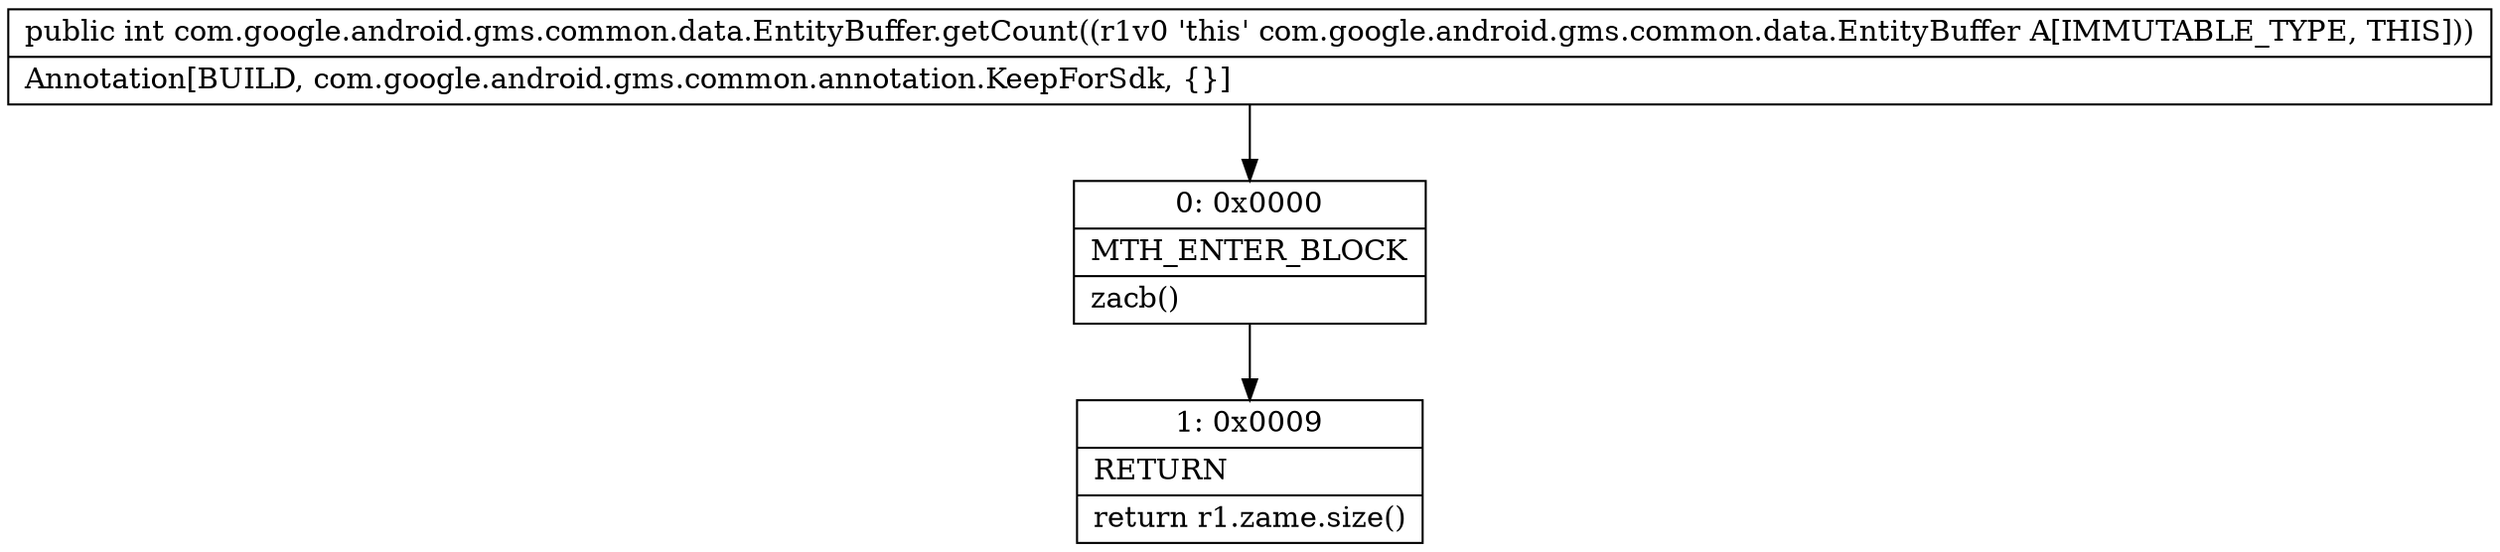 digraph "CFG forcom.google.android.gms.common.data.EntityBuffer.getCount()I" {
Node_0 [shape=record,label="{0\:\ 0x0000|MTH_ENTER_BLOCK\l|zacb()\l}"];
Node_1 [shape=record,label="{1\:\ 0x0009|RETURN\l|return r1.zame.size()\l}"];
MethodNode[shape=record,label="{public int com.google.android.gms.common.data.EntityBuffer.getCount((r1v0 'this' com.google.android.gms.common.data.EntityBuffer A[IMMUTABLE_TYPE, THIS]))  | Annotation[BUILD, com.google.android.gms.common.annotation.KeepForSdk, \{\}]\l}"];
MethodNode -> Node_0;
Node_0 -> Node_1;
}


